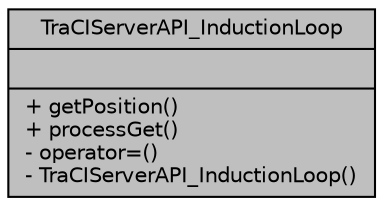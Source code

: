 digraph "TraCIServerAPI_InductionLoop"
{
  edge [fontname="Helvetica",fontsize="10",labelfontname="Helvetica",labelfontsize="10"];
  node [fontname="Helvetica",fontsize="10",shape=record];
  Node1 [label="{TraCIServerAPI_InductionLoop\n||+ getPosition()\l+ processGet()\l- operator=()\l- TraCIServerAPI_InductionLoop()\l}",height=0.2,width=0.4,color="black", fillcolor="grey75", style="filled", fontcolor="black"];
}
